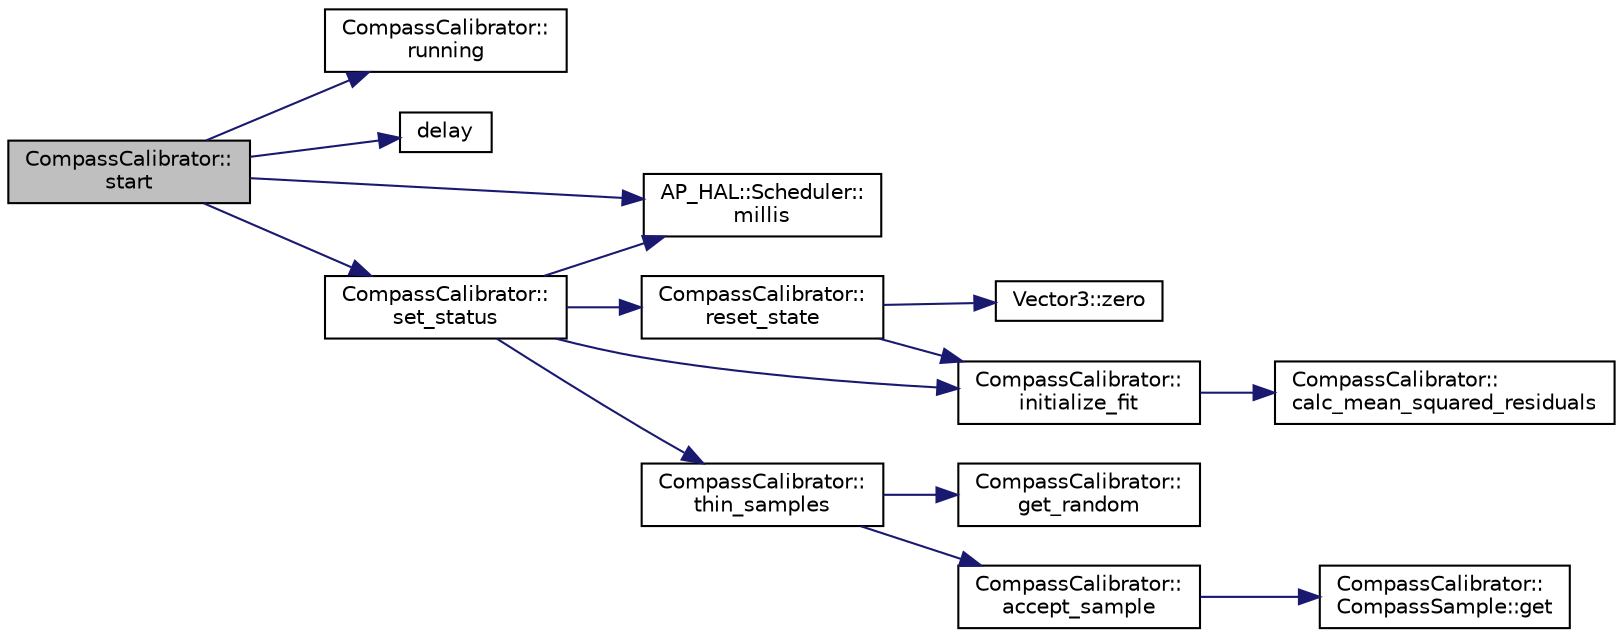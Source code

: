 digraph "CompassCalibrator::start"
{
 // INTERACTIVE_SVG=YES
  edge [fontname="Helvetica",fontsize="10",labelfontname="Helvetica",labelfontsize="10"];
  node [fontname="Helvetica",fontsize="10",shape=record];
  rankdir="LR";
  Node1 [label="CompassCalibrator::\lstart",height=0.2,width=0.4,color="black", fillcolor="grey75", style="filled", fontcolor="black"];
  Node1 -> Node2 [color="midnightblue",fontsize="10",style="solid",fontname="Helvetica"];
  Node2 [label="CompassCalibrator::\lrunning",height=0.2,width=0.4,color="black", fillcolor="white", style="filled",URL="$classCompassCalibrator.html#a439e8c7f72e9f6e2fe66b93d755bc9f7"];
  Node1 -> Node3 [color="midnightblue",fontsize="10",style="solid",fontname="Helvetica"];
  Node3 [label="delay",height=0.2,width=0.4,color="black", fillcolor="white", style="filled",URL="$flash__stm32F1_8h.html#a6cb8040e5f4a9a8ac17286fd20c740ae",tooltip="Inserts a time delay. "];
  Node1 -> Node4 [color="midnightblue",fontsize="10",style="solid",fontname="Helvetica"];
  Node4 [label="AP_HAL::Scheduler::\lmillis",height=0.2,width=0.4,color="black", fillcolor="white", style="filled",URL="$classAP__HAL_1_1Scheduler.html#a26b68339fc68a562d8d3a1238d0ec8c1"];
  Node1 -> Node5 [color="midnightblue",fontsize="10",style="solid",fontname="Helvetica"];
  Node5 [label="CompassCalibrator::\lset_status",height=0.2,width=0.4,color="black", fillcolor="white", style="filled",URL="$classCompassCalibrator.html#aeee363c33562bb3a47693073c6a568e5"];
  Node5 -> Node6 [color="midnightblue",fontsize="10",style="solid",fontname="Helvetica"];
  Node6 [label="CompassCalibrator::\lreset_state",height=0.2,width=0.4,color="black", fillcolor="white", style="filled",URL="$classCompassCalibrator.html#afe46e9f795a06855adf4ae32b01da5b1"];
  Node6 -> Node7 [color="midnightblue",fontsize="10",style="solid",fontname="Helvetica"];
  Node7 [label="Vector3::zero",height=0.2,width=0.4,color="black", fillcolor="white", style="filled",URL="$classVector3.html#adf1769d5ee5df2f8585df2f540fa5efe"];
  Node6 -> Node8 [color="midnightblue",fontsize="10",style="solid",fontname="Helvetica"];
  Node8 [label="CompassCalibrator::\linitialize_fit",height=0.2,width=0.4,color="black", fillcolor="white", style="filled",URL="$classCompassCalibrator.html#a4c0461903e1830066d9f005bac85a389"];
  Node8 -> Node9 [color="midnightblue",fontsize="10",style="solid",fontname="Helvetica"];
  Node9 [label="CompassCalibrator::\lcalc_mean_squared_residuals",height=0.2,width=0.4,color="black", fillcolor="white", style="filled",URL="$classCompassCalibrator.html#a7d57ef4510c26724890f4f820bf2d160"];
  Node5 -> Node4 [color="midnightblue",fontsize="10",style="solid",fontname="Helvetica"];
  Node5 -> Node8 [color="midnightblue",fontsize="10",style="solid",fontname="Helvetica"];
  Node5 -> Node10 [color="midnightblue",fontsize="10",style="solid",fontname="Helvetica"];
  Node10 [label="CompassCalibrator::\lthin_samples",height=0.2,width=0.4,color="black", fillcolor="white", style="filled",URL="$classCompassCalibrator.html#abd6b22cb6f201e16c77ddbf49a90ccd5"];
  Node10 -> Node11 [color="midnightblue",fontsize="10",style="solid",fontname="Helvetica"];
  Node11 [label="CompassCalibrator::\lget_random",height=0.2,width=0.4,color="black", fillcolor="white", style="filled",URL="$classCompassCalibrator.html#a5c07371fa646aa683752921ea90ef2ae"];
  Node10 -> Node12 [color="midnightblue",fontsize="10",style="solid",fontname="Helvetica"];
  Node12 [label="CompassCalibrator::\laccept_sample",height=0.2,width=0.4,color="black", fillcolor="white", style="filled",URL="$classCompassCalibrator.html#a9a22a17905205cc721ba8b36a203057c"];
  Node12 -> Node13 [color="midnightblue",fontsize="10",style="solid",fontname="Helvetica"];
  Node13 [label="CompassCalibrator::\lCompassSample::get",height=0.2,width=0.4,color="black", fillcolor="white", style="filled",URL="$classCompassCalibrator_1_1CompassSample.html#aa15059b264357a9920251a7c0c7c251a"];
}
